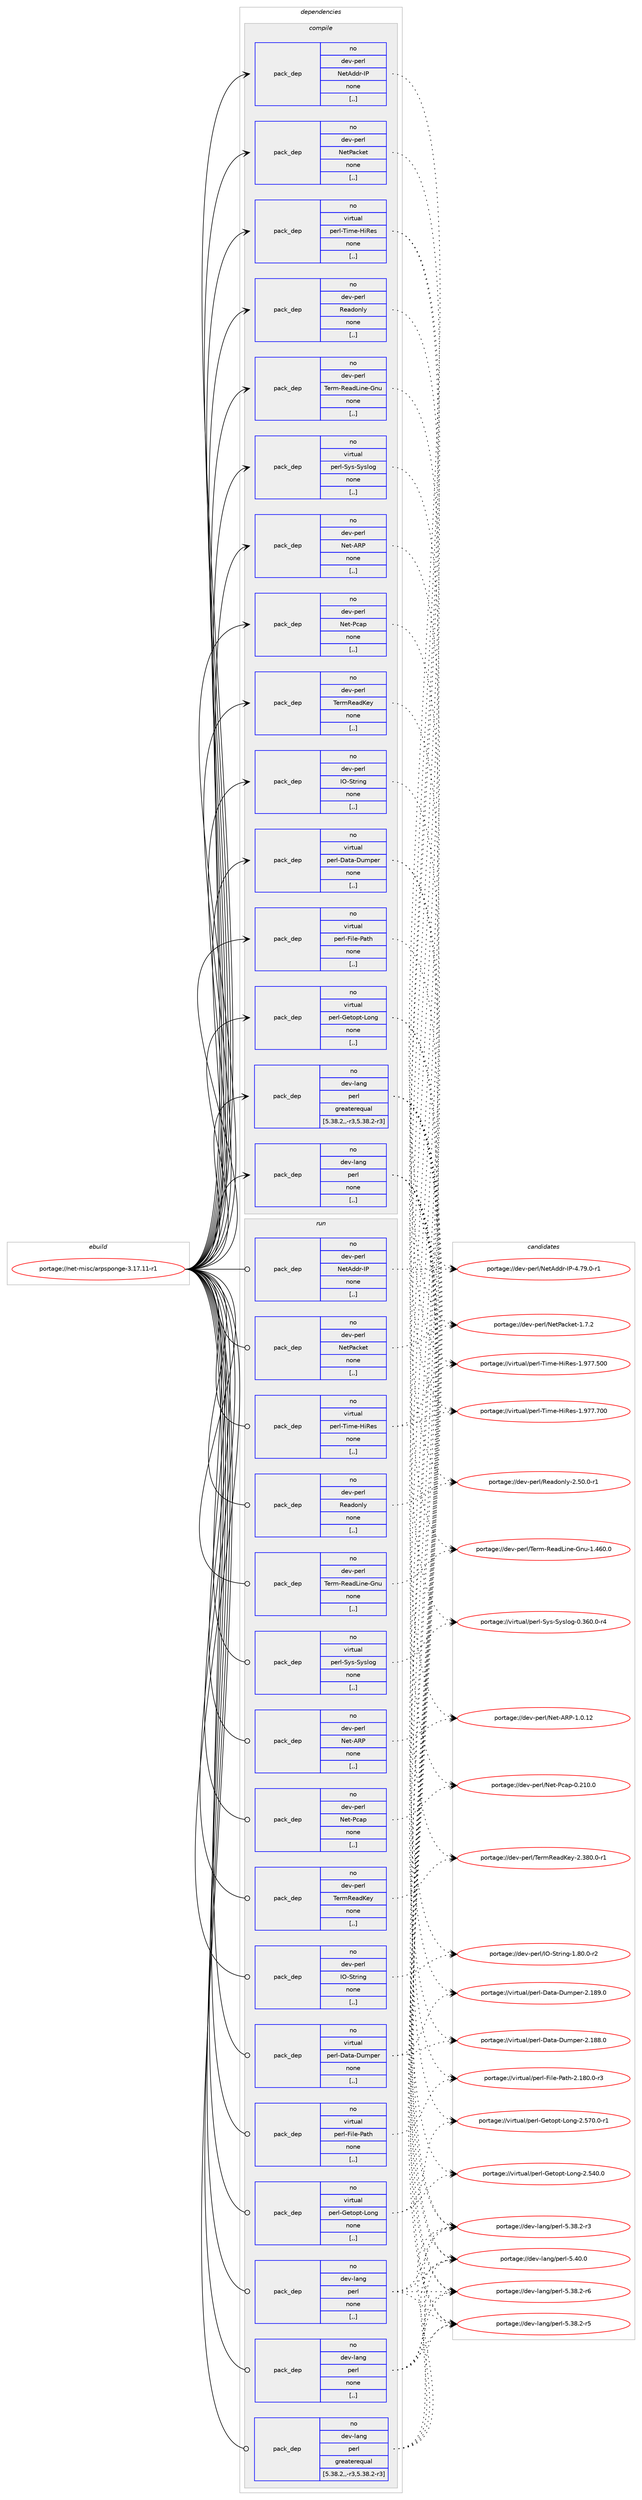digraph prolog {

# *************
# Graph options
# *************

newrank=true;
concentrate=true;
compound=true;
graph [rankdir=LR,fontname=Helvetica,fontsize=10,ranksep=1.5];#, ranksep=2.5, nodesep=0.2];
edge  [arrowhead=vee];
node  [fontname=Helvetica,fontsize=10];

# **********
# The ebuild
# **********

subgraph cluster_leftcol {
color=gray;
rank=same;
label=<<i>ebuild</i>>;
id [label="portage://net-misc/arpsponge-3.17.11-r1", color=red, width=4, href="../net-misc/arpsponge-3.17.11-r1.svg"];
}

# ****************
# The dependencies
# ****************

subgraph cluster_midcol {
color=gray;
label=<<i>dependencies</i>>;
subgraph cluster_compile {
fillcolor="#eeeeee";
style=filled;
label=<<i>compile</i>>;
subgraph pack260498 {
dependency356159 [label=<<TABLE BORDER="0" CELLBORDER="1" CELLSPACING="0" CELLPADDING="4" WIDTH="220"><TR><TD ROWSPAN="6" CELLPADDING="30">pack_dep</TD></TR><TR><TD WIDTH="110">no</TD></TR><TR><TD>dev-lang</TD></TR><TR><TD>perl</TD></TR><TR><TD>greaterequal</TD></TR><TR><TD>[5.38.2,,-r3,5.38.2-r3]</TD></TR></TABLE>>, shape=none, color=blue];
}
id:e -> dependency356159:w [weight=20,style="solid",arrowhead="vee"];
subgraph pack260499 {
dependency356160 [label=<<TABLE BORDER="0" CELLBORDER="1" CELLSPACING="0" CELLPADDING="4" WIDTH="220"><TR><TD ROWSPAN="6" CELLPADDING="30">pack_dep</TD></TR><TR><TD WIDTH="110">no</TD></TR><TR><TD>dev-lang</TD></TR><TR><TD>perl</TD></TR><TR><TD>none</TD></TR><TR><TD>[,,]</TD></TR></TABLE>>, shape=none, color=blue];
}
id:e -> dependency356160:w [weight=20,style="solid",arrowhead="vee"];
subgraph pack260500 {
dependency356161 [label=<<TABLE BORDER="0" CELLBORDER="1" CELLSPACING="0" CELLPADDING="4" WIDTH="220"><TR><TD ROWSPAN="6" CELLPADDING="30">pack_dep</TD></TR><TR><TD WIDTH="110">no</TD></TR><TR><TD>dev-perl</TD></TR><TR><TD>IO-String</TD></TR><TR><TD>none</TD></TR><TR><TD>[,,]</TD></TR></TABLE>>, shape=none, color=blue];
}
id:e -> dependency356161:w [weight=20,style="solid",arrowhead="vee"];
subgraph pack260501 {
dependency356162 [label=<<TABLE BORDER="0" CELLBORDER="1" CELLSPACING="0" CELLPADDING="4" WIDTH="220"><TR><TD ROWSPAN="6" CELLPADDING="30">pack_dep</TD></TR><TR><TD WIDTH="110">no</TD></TR><TR><TD>dev-perl</TD></TR><TR><TD>Net-ARP</TD></TR><TR><TD>none</TD></TR><TR><TD>[,,]</TD></TR></TABLE>>, shape=none, color=blue];
}
id:e -> dependency356162:w [weight=20,style="solid",arrowhead="vee"];
subgraph pack260502 {
dependency356163 [label=<<TABLE BORDER="0" CELLBORDER="1" CELLSPACING="0" CELLPADDING="4" WIDTH="220"><TR><TD ROWSPAN="6" CELLPADDING="30">pack_dep</TD></TR><TR><TD WIDTH="110">no</TD></TR><TR><TD>dev-perl</TD></TR><TR><TD>Net-Pcap</TD></TR><TR><TD>none</TD></TR><TR><TD>[,,]</TD></TR></TABLE>>, shape=none, color=blue];
}
id:e -> dependency356163:w [weight=20,style="solid",arrowhead="vee"];
subgraph pack260503 {
dependency356164 [label=<<TABLE BORDER="0" CELLBORDER="1" CELLSPACING="0" CELLPADDING="4" WIDTH="220"><TR><TD ROWSPAN="6" CELLPADDING="30">pack_dep</TD></TR><TR><TD WIDTH="110">no</TD></TR><TR><TD>dev-perl</TD></TR><TR><TD>NetAddr-IP</TD></TR><TR><TD>none</TD></TR><TR><TD>[,,]</TD></TR></TABLE>>, shape=none, color=blue];
}
id:e -> dependency356164:w [weight=20,style="solid",arrowhead="vee"];
subgraph pack260504 {
dependency356165 [label=<<TABLE BORDER="0" CELLBORDER="1" CELLSPACING="0" CELLPADDING="4" WIDTH="220"><TR><TD ROWSPAN="6" CELLPADDING="30">pack_dep</TD></TR><TR><TD WIDTH="110">no</TD></TR><TR><TD>dev-perl</TD></TR><TR><TD>NetPacket</TD></TR><TR><TD>none</TD></TR><TR><TD>[,,]</TD></TR></TABLE>>, shape=none, color=blue];
}
id:e -> dependency356165:w [weight=20,style="solid",arrowhead="vee"];
subgraph pack260505 {
dependency356166 [label=<<TABLE BORDER="0" CELLBORDER="1" CELLSPACING="0" CELLPADDING="4" WIDTH="220"><TR><TD ROWSPAN="6" CELLPADDING="30">pack_dep</TD></TR><TR><TD WIDTH="110">no</TD></TR><TR><TD>dev-perl</TD></TR><TR><TD>Readonly</TD></TR><TR><TD>none</TD></TR><TR><TD>[,,]</TD></TR></TABLE>>, shape=none, color=blue];
}
id:e -> dependency356166:w [weight=20,style="solid",arrowhead="vee"];
subgraph pack260506 {
dependency356167 [label=<<TABLE BORDER="0" CELLBORDER="1" CELLSPACING="0" CELLPADDING="4" WIDTH="220"><TR><TD ROWSPAN="6" CELLPADDING="30">pack_dep</TD></TR><TR><TD WIDTH="110">no</TD></TR><TR><TD>dev-perl</TD></TR><TR><TD>Term-ReadLine-Gnu</TD></TR><TR><TD>none</TD></TR><TR><TD>[,,]</TD></TR></TABLE>>, shape=none, color=blue];
}
id:e -> dependency356167:w [weight=20,style="solid",arrowhead="vee"];
subgraph pack260507 {
dependency356168 [label=<<TABLE BORDER="0" CELLBORDER="1" CELLSPACING="0" CELLPADDING="4" WIDTH="220"><TR><TD ROWSPAN="6" CELLPADDING="30">pack_dep</TD></TR><TR><TD WIDTH="110">no</TD></TR><TR><TD>dev-perl</TD></TR><TR><TD>TermReadKey</TD></TR><TR><TD>none</TD></TR><TR><TD>[,,]</TD></TR></TABLE>>, shape=none, color=blue];
}
id:e -> dependency356168:w [weight=20,style="solid",arrowhead="vee"];
subgraph pack260508 {
dependency356169 [label=<<TABLE BORDER="0" CELLBORDER="1" CELLSPACING="0" CELLPADDING="4" WIDTH="220"><TR><TD ROWSPAN="6" CELLPADDING="30">pack_dep</TD></TR><TR><TD WIDTH="110">no</TD></TR><TR><TD>virtual</TD></TR><TR><TD>perl-Data-Dumper</TD></TR><TR><TD>none</TD></TR><TR><TD>[,,]</TD></TR></TABLE>>, shape=none, color=blue];
}
id:e -> dependency356169:w [weight=20,style="solid",arrowhead="vee"];
subgraph pack260509 {
dependency356170 [label=<<TABLE BORDER="0" CELLBORDER="1" CELLSPACING="0" CELLPADDING="4" WIDTH="220"><TR><TD ROWSPAN="6" CELLPADDING="30">pack_dep</TD></TR><TR><TD WIDTH="110">no</TD></TR><TR><TD>virtual</TD></TR><TR><TD>perl-File-Path</TD></TR><TR><TD>none</TD></TR><TR><TD>[,,]</TD></TR></TABLE>>, shape=none, color=blue];
}
id:e -> dependency356170:w [weight=20,style="solid",arrowhead="vee"];
subgraph pack260510 {
dependency356171 [label=<<TABLE BORDER="0" CELLBORDER="1" CELLSPACING="0" CELLPADDING="4" WIDTH="220"><TR><TD ROWSPAN="6" CELLPADDING="30">pack_dep</TD></TR><TR><TD WIDTH="110">no</TD></TR><TR><TD>virtual</TD></TR><TR><TD>perl-Getopt-Long</TD></TR><TR><TD>none</TD></TR><TR><TD>[,,]</TD></TR></TABLE>>, shape=none, color=blue];
}
id:e -> dependency356171:w [weight=20,style="solid",arrowhead="vee"];
subgraph pack260511 {
dependency356172 [label=<<TABLE BORDER="0" CELLBORDER="1" CELLSPACING="0" CELLPADDING="4" WIDTH="220"><TR><TD ROWSPAN="6" CELLPADDING="30">pack_dep</TD></TR><TR><TD WIDTH="110">no</TD></TR><TR><TD>virtual</TD></TR><TR><TD>perl-Sys-Syslog</TD></TR><TR><TD>none</TD></TR><TR><TD>[,,]</TD></TR></TABLE>>, shape=none, color=blue];
}
id:e -> dependency356172:w [weight=20,style="solid",arrowhead="vee"];
subgraph pack260512 {
dependency356173 [label=<<TABLE BORDER="0" CELLBORDER="1" CELLSPACING="0" CELLPADDING="4" WIDTH="220"><TR><TD ROWSPAN="6" CELLPADDING="30">pack_dep</TD></TR><TR><TD WIDTH="110">no</TD></TR><TR><TD>virtual</TD></TR><TR><TD>perl-Time-HiRes</TD></TR><TR><TD>none</TD></TR><TR><TD>[,,]</TD></TR></TABLE>>, shape=none, color=blue];
}
id:e -> dependency356173:w [weight=20,style="solid",arrowhead="vee"];
}
subgraph cluster_compileandrun {
fillcolor="#eeeeee";
style=filled;
label=<<i>compile and run</i>>;
}
subgraph cluster_run {
fillcolor="#eeeeee";
style=filled;
label=<<i>run</i>>;
subgraph pack260513 {
dependency356174 [label=<<TABLE BORDER="0" CELLBORDER="1" CELLSPACING="0" CELLPADDING="4" WIDTH="220"><TR><TD ROWSPAN="6" CELLPADDING="30">pack_dep</TD></TR><TR><TD WIDTH="110">no</TD></TR><TR><TD>dev-lang</TD></TR><TR><TD>perl</TD></TR><TR><TD>greaterequal</TD></TR><TR><TD>[5.38.2,,-r3,5.38.2-r3]</TD></TR></TABLE>>, shape=none, color=blue];
}
id:e -> dependency356174:w [weight=20,style="solid",arrowhead="odot"];
subgraph pack260514 {
dependency356175 [label=<<TABLE BORDER="0" CELLBORDER="1" CELLSPACING="0" CELLPADDING="4" WIDTH="220"><TR><TD ROWSPAN="6" CELLPADDING="30">pack_dep</TD></TR><TR><TD WIDTH="110">no</TD></TR><TR><TD>dev-lang</TD></TR><TR><TD>perl</TD></TR><TR><TD>none</TD></TR><TR><TD>[,,]</TD></TR></TABLE>>, shape=none, color=blue];
}
id:e -> dependency356175:w [weight=20,style="solid",arrowhead="odot"];
subgraph pack260515 {
dependency356176 [label=<<TABLE BORDER="0" CELLBORDER="1" CELLSPACING="0" CELLPADDING="4" WIDTH="220"><TR><TD ROWSPAN="6" CELLPADDING="30">pack_dep</TD></TR><TR><TD WIDTH="110">no</TD></TR><TR><TD>dev-lang</TD></TR><TR><TD>perl</TD></TR><TR><TD>none</TD></TR><TR><TD>[,,]</TD></TR></TABLE>>, shape=none, color=blue];
}
id:e -> dependency356176:w [weight=20,style="solid",arrowhead="odot"];
subgraph pack260516 {
dependency356177 [label=<<TABLE BORDER="0" CELLBORDER="1" CELLSPACING="0" CELLPADDING="4" WIDTH="220"><TR><TD ROWSPAN="6" CELLPADDING="30">pack_dep</TD></TR><TR><TD WIDTH="110">no</TD></TR><TR><TD>dev-perl</TD></TR><TR><TD>IO-String</TD></TR><TR><TD>none</TD></TR><TR><TD>[,,]</TD></TR></TABLE>>, shape=none, color=blue];
}
id:e -> dependency356177:w [weight=20,style="solid",arrowhead="odot"];
subgraph pack260517 {
dependency356178 [label=<<TABLE BORDER="0" CELLBORDER="1" CELLSPACING="0" CELLPADDING="4" WIDTH="220"><TR><TD ROWSPAN="6" CELLPADDING="30">pack_dep</TD></TR><TR><TD WIDTH="110">no</TD></TR><TR><TD>dev-perl</TD></TR><TR><TD>Net-ARP</TD></TR><TR><TD>none</TD></TR><TR><TD>[,,]</TD></TR></TABLE>>, shape=none, color=blue];
}
id:e -> dependency356178:w [weight=20,style="solid",arrowhead="odot"];
subgraph pack260518 {
dependency356179 [label=<<TABLE BORDER="0" CELLBORDER="1" CELLSPACING="0" CELLPADDING="4" WIDTH="220"><TR><TD ROWSPAN="6" CELLPADDING="30">pack_dep</TD></TR><TR><TD WIDTH="110">no</TD></TR><TR><TD>dev-perl</TD></TR><TR><TD>Net-Pcap</TD></TR><TR><TD>none</TD></TR><TR><TD>[,,]</TD></TR></TABLE>>, shape=none, color=blue];
}
id:e -> dependency356179:w [weight=20,style="solid",arrowhead="odot"];
subgraph pack260519 {
dependency356180 [label=<<TABLE BORDER="0" CELLBORDER="1" CELLSPACING="0" CELLPADDING="4" WIDTH="220"><TR><TD ROWSPAN="6" CELLPADDING="30">pack_dep</TD></TR><TR><TD WIDTH="110">no</TD></TR><TR><TD>dev-perl</TD></TR><TR><TD>NetAddr-IP</TD></TR><TR><TD>none</TD></TR><TR><TD>[,,]</TD></TR></TABLE>>, shape=none, color=blue];
}
id:e -> dependency356180:w [weight=20,style="solid",arrowhead="odot"];
subgraph pack260520 {
dependency356181 [label=<<TABLE BORDER="0" CELLBORDER="1" CELLSPACING="0" CELLPADDING="4" WIDTH="220"><TR><TD ROWSPAN="6" CELLPADDING="30">pack_dep</TD></TR><TR><TD WIDTH="110">no</TD></TR><TR><TD>dev-perl</TD></TR><TR><TD>NetPacket</TD></TR><TR><TD>none</TD></TR><TR><TD>[,,]</TD></TR></TABLE>>, shape=none, color=blue];
}
id:e -> dependency356181:w [weight=20,style="solid",arrowhead="odot"];
subgraph pack260521 {
dependency356182 [label=<<TABLE BORDER="0" CELLBORDER="1" CELLSPACING="0" CELLPADDING="4" WIDTH="220"><TR><TD ROWSPAN="6" CELLPADDING="30">pack_dep</TD></TR><TR><TD WIDTH="110">no</TD></TR><TR><TD>dev-perl</TD></TR><TR><TD>Readonly</TD></TR><TR><TD>none</TD></TR><TR><TD>[,,]</TD></TR></TABLE>>, shape=none, color=blue];
}
id:e -> dependency356182:w [weight=20,style="solid",arrowhead="odot"];
subgraph pack260522 {
dependency356183 [label=<<TABLE BORDER="0" CELLBORDER="1" CELLSPACING="0" CELLPADDING="4" WIDTH="220"><TR><TD ROWSPAN="6" CELLPADDING="30">pack_dep</TD></TR><TR><TD WIDTH="110">no</TD></TR><TR><TD>dev-perl</TD></TR><TR><TD>Term-ReadLine-Gnu</TD></TR><TR><TD>none</TD></TR><TR><TD>[,,]</TD></TR></TABLE>>, shape=none, color=blue];
}
id:e -> dependency356183:w [weight=20,style="solid",arrowhead="odot"];
subgraph pack260523 {
dependency356184 [label=<<TABLE BORDER="0" CELLBORDER="1" CELLSPACING="0" CELLPADDING="4" WIDTH="220"><TR><TD ROWSPAN="6" CELLPADDING="30">pack_dep</TD></TR><TR><TD WIDTH="110">no</TD></TR><TR><TD>dev-perl</TD></TR><TR><TD>TermReadKey</TD></TR><TR><TD>none</TD></TR><TR><TD>[,,]</TD></TR></TABLE>>, shape=none, color=blue];
}
id:e -> dependency356184:w [weight=20,style="solid",arrowhead="odot"];
subgraph pack260524 {
dependency356185 [label=<<TABLE BORDER="0" CELLBORDER="1" CELLSPACING="0" CELLPADDING="4" WIDTH="220"><TR><TD ROWSPAN="6" CELLPADDING="30">pack_dep</TD></TR><TR><TD WIDTH="110">no</TD></TR><TR><TD>virtual</TD></TR><TR><TD>perl-Data-Dumper</TD></TR><TR><TD>none</TD></TR><TR><TD>[,,]</TD></TR></TABLE>>, shape=none, color=blue];
}
id:e -> dependency356185:w [weight=20,style="solid",arrowhead="odot"];
subgraph pack260525 {
dependency356186 [label=<<TABLE BORDER="0" CELLBORDER="1" CELLSPACING="0" CELLPADDING="4" WIDTH="220"><TR><TD ROWSPAN="6" CELLPADDING="30">pack_dep</TD></TR><TR><TD WIDTH="110">no</TD></TR><TR><TD>virtual</TD></TR><TR><TD>perl-File-Path</TD></TR><TR><TD>none</TD></TR><TR><TD>[,,]</TD></TR></TABLE>>, shape=none, color=blue];
}
id:e -> dependency356186:w [weight=20,style="solid",arrowhead="odot"];
subgraph pack260526 {
dependency356187 [label=<<TABLE BORDER="0" CELLBORDER="1" CELLSPACING="0" CELLPADDING="4" WIDTH="220"><TR><TD ROWSPAN="6" CELLPADDING="30">pack_dep</TD></TR><TR><TD WIDTH="110">no</TD></TR><TR><TD>virtual</TD></TR><TR><TD>perl-Getopt-Long</TD></TR><TR><TD>none</TD></TR><TR><TD>[,,]</TD></TR></TABLE>>, shape=none, color=blue];
}
id:e -> dependency356187:w [weight=20,style="solid",arrowhead="odot"];
subgraph pack260527 {
dependency356188 [label=<<TABLE BORDER="0" CELLBORDER="1" CELLSPACING="0" CELLPADDING="4" WIDTH="220"><TR><TD ROWSPAN="6" CELLPADDING="30">pack_dep</TD></TR><TR><TD WIDTH="110">no</TD></TR><TR><TD>virtual</TD></TR><TR><TD>perl-Sys-Syslog</TD></TR><TR><TD>none</TD></TR><TR><TD>[,,]</TD></TR></TABLE>>, shape=none, color=blue];
}
id:e -> dependency356188:w [weight=20,style="solid",arrowhead="odot"];
subgraph pack260528 {
dependency356189 [label=<<TABLE BORDER="0" CELLBORDER="1" CELLSPACING="0" CELLPADDING="4" WIDTH="220"><TR><TD ROWSPAN="6" CELLPADDING="30">pack_dep</TD></TR><TR><TD WIDTH="110">no</TD></TR><TR><TD>virtual</TD></TR><TR><TD>perl-Time-HiRes</TD></TR><TR><TD>none</TD></TR><TR><TD>[,,]</TD></TR></TABLE>>, shape=none, color=blue];
}
id:e -> dependency356189:w [weight=20,style="solid",arrowhead="odot"];
}
}

# **************
# The candidates
# **************

subgraph cluster_choices {
rank=same;
color=gray;
label=<<i>candidates</i>>;

subgraph choice260498 {
color=black;
nodesep=1;
choice100101118451089711010347112101114108455346515646504511451 [label="portage://dev-lang/perl-5.38.2-r3", color=red, width=4,href="../dev-lang/perl-5.38.2-r3.svg"];
choice100101118451089711010347112101114108455346515646504511453 [label="portage://dev-lang/perl-5.38.2-r5", color=red, width=4,href="../dev-lang/perl-5.38.2-r5.svg"];
choice100101118451089711010347112101114108455346515646504511454 [label="portage://dev-lang/perl-5.38.2-r6", color=red, width=4,href="../dev-lang/perl-5.38.2-r6.svg"];
choice10010111845108971101034711210111410845534652484648 [label="portage://dev-lang/perl-5.40.0", color=red, width=4,href="../dev-lang/perl-5.40.0.svg"];
dependency356159:e -> choice100101118451089711010347112101114108455346515646504511451:w [style=dotted,weight="100"];
dependency356159:e -> choice100101118451089711010347112101114108455346515646504511453:w [style=dotted,weight="100"];
dependency356159:e -> choice100101118451089711010347112101114108455346515646504511454:w [style=dotted,weight="100"];
dependency356159:e -> choice10010111845108971101034711210111410845534652484648:w [style=dotted,weight="100"];
}
subgraph choice260499 {
color=black;
nodesep=1;
choice100101118451089711010347112101114108455346515646504511451 [label="portage://dev-lang/perl-5.38.2-r3", color=red, width=4,href="../dev-lang/perl-5.38.2-r3.svg"];
choice100101118451089711010347112101114108455346515646504511453 [label="portage://dev-lang/perl-5.38.2-r5", color=red, width=4,href="../dev-lang/perl-5.38.2-r5.svg"];
choice100101118451089711010347112101114108455346515646504511454 [label="portage://dev-lang/perl-5.38.2-r6", color=red, width=4,href="../dev-lang/perl-5.38.2-r6.svg"];
choice10010111845108971101034711210111410845534652484648 [label="portage://dev-lang/perl-5.40.0", color=red, width=4,href="../dev-lang/perl-5.40.0.svg"];
dependency356160:e -> choice100101118451089711010347112101114108455346515646504511451:w [style=dotted,weight="100"];
dependency356160:e -> choice100101118451089711010347112101114108455346515646504511453:w [style=dotted,weight="100"];
dependency356160:e -> choice100101118451089711010347112101114108455346515646504511454:w [style=dotted,weight="100"];
dependency356160:e -> choice10010111845108971101034711210111410845534652484648:w [style=dotted,weight="100"];
}
subgraph choice260500 {
color=black;
nodesep=1;
choice100101118451121011141084773794583116114105110103454946564846484511450 [label="portage://dev-perl/IO-String-1.80.0-r2", color=red, width=4,href="../dev-perl/IO-String-1.80.0-r2.svg"];
dependency356161:e -> choice100101118451121011141084773794583116114105110103454946564846484511450:w [style=dotted,weight="100"];
}
subgraph choice260501 {
color=black;
nodesep=1;
choice1001011184511210111410847781011164565828045494648464950 [label="portage://dev-perl/Net-ARP-1.0.12", color=red, width=4,href="../dev-perl/Net-ARP-1.0.12.svg"];
dependency356162:e -> choice1001011184511210111410847781011164565828045494648464950:w [style=dotted,weight="100"];
}
subgraph choice260502 {
color=black;
nodesep=1;
choice100101118451121011141084778101116458099971124548465049484648 [label="portage://dev-perl/Net-Pcap-0.210.0", color=red, width=4,href="../dev-perl/Net-Pcap-0.210.0.svg"];
dependency356163:e -> choice100101118451121011141084778101116458099971124548465049484648:w [style=dotted,weight="100"];
}
subgraph choice260503 {
color=black;
nodesep=1;
choice10010111845112101114108477810111665100100114457380455246555746484511449 [label="portage://dev-perl/NetAddr-IP-4.79.0-r1", color=red, width=4,href="../dev-perl/NetAddr-IP-4.79.0-r1.svg"];
dependency356164:e -> choice10010111845112101114108477810111665100100114457380455246555746484511449:w [style=dotted,weight="100"];
}
subgraph choice260504 {
color=black;
nodesep=1;
choice100101118451121011141084778101116809799107101116454946554650 [label="portage://dev-perl/NetPacket-1.7.2", color=red, width=4,href="../dev-perl/NetPacket-1.7.2.svg"];
dependency356165:e -> choice100101118451121011141084778101116809799107101116454946554650:w [style=dotted,weight="100"];
}
subgraph choice260505 {
color=black;
nodesep=1;
choice10010111845112101114108478210197100111110108121455046534846484511449 [label="portage://dev-perl/Readonly-2.50.0-r1", color=red, width=4,href="../dev-perl/Readonly-2.50.0-r1.svg"];
dependency356166:e -> choice10010111845112101114108478210197100111110108121455046534846484511449:w [style=dotted,weight="100"];
}
subgraph choice260506 {
color=black;
nodesep=1;
choice1001011184511210111410847841011141094582101971007610511010145711101174549465254484648 [label="portage://dev-perl/Term-ReadLine-Gnu-1.460.0", color=red, width=4,href="../dev-perl/Term-ReadLine-Gnu-1.460.0.svg"];
dependency356167:e -> choice1001011184511210111410847841011141094582101971007610511010145711101174549465254484648:w [style=dotted,weight="100"];
}
subgraph choice260507 {
color=black;
nodesep=1;
choice10010111845112101114108478410111410982101971007510112145504651564846484511449 [label="portage://dev-perl/TermReadKey-2.380.0-r1", color=red, width=4,href="../dev-perl/TermReadKey-2.380.0-r1.svg"];
dependency356168:e -> choice10010111845112101114108478410111410982101971007510112145504651564846484511449:w [style=dotted,weight="100"];
}
subgraph choice260508 {
color=black;
nodesep=1;
choice11810511411611797108471121011141084568971169745681171091121011144550464956564648 [label="portage://virtual/perl-Data-Dumper-2.188.0", color=red, width=4,href="../virtual/perl-Data-Dumper-2.188.0.svg"];
choice11810511411611797108471121011141084568971169745681171091121011144550464956574648 [label="portage://virtual/perl-Data-Dumper-2.189.0", color=red, width=4,href="../virtual/perl-Data-Dumper-2.189.0.svg"];
dependency356169:e -> choice11810511411611797108471121011141084568971169745681171091121011144550464956564648:w [style=dotted,weight="100"];
dependency356169:e -> choice11810511411611797108471121011141084568971169745681171091121011144550464956574648:w [style=dotted,weight="100"];
}
subgraph choice260509 {
color=black;
nodesep=1;
choice1181051141161179710847112101114108457010510810145809711610445504649564846484511451 [label="portage://virtual/perl-File-Path-2.180.0-r3", color=red, width=4,href="../virtual/perl-File-Path-2.180.0-r3.svg"];
dependency356170:e -> choice1181051141161179710847112101114108457010510810145809711610445504649564846484511451:w [style=dotted,weight="100"];
}
subgraph choice260510 {
color=black;
nodesep=1;
choice1181051141161179710847112101114108457110111611111211645761111101034550465352484648 [label="portage://virtual/perl-Getopt-Long-2.540.0", color=red, width=4,href="../virtual/perl-Getopt-Long-2.540.0.svg"];
choice11810511411611797108471121011141084571101116111112116457611111010345504653554846484511449 [label="portage://virtual/perl-Getopt-Long-2.570.0-r1", color=red, width=4,href="../virtual/perl-Getopt-Long-2.570.0-r1.svg"];
dependency356171:e -> choice1181051141161179710847112101114108457110111611111211645761111101034550465352484648:w [style=dotted,weight="100"];
dependency356171:e -> choice11810511411611797108471121011141084571101116111112116457611111010345504653554846484511449:w [style=dotted,weight="100"];
}
subgraph choice260511 {
color=black;
nodesep=1;
choice11810511411611797108471121011141084583121115458312111510811110345484651544846484511452 [label="portage://virtual/perl-Sys-Syslog-0.360.0-r4", color=red, width=4,href="../virtual/perl-Sys-Syslog-0.360.0-r4.svg"];
dependency356172:e -> choice11810511411611797108471121011141084583121115458312111510811110345484651544846484511452:w [style=dotted,weight="100"];
}
subgraph choice260512 {
color=black;
nodesep=1;
choice1181051141161179710847112101114108458410510910145721058210111545494657555546534848 [label="portage://virtual/perl-Time-HiRes-1.977.500", color=red, width=4,href="../virtual/perl-Time-HiRes-1.977.500.svg"];
choice1181051141161179710847112101114108458410510910145721058210111545494657555546554848 [label="portage://virtual/perl-Time-HiRes-1.977.700", color=red, width=4,href="../virtual/perl-Time-HiRes-1.977.700.svg"];
dependency356173:e -> choice1181051141161179710847112101114108458410510910145721058210111545494657555546534848:w [style=dotted,weight="100"];
dependency356173:e -> choice1181051141161179710847112101114108458410510910145721058210111545494657555546554848:w [style=dotted,weight="100"];
}
subgraph choice260513 {
color=black;
nodesep=1;
choice100101118451089711010347112101114108455346515646504511451 [label="portage://dev-lang/perl-5.38.2-r3", color=red, width=4,href="../dev-lang/perl-5.38.2-r3.svg"];
choice100101118451089711010347112101114108455346515646504511453 [label="portage://dev-lang/perl-5.38.2-r5", color=red, width=4,href="../dev-lang/perl-5.38.2-r5.svg"];
choice100101118451089711010347112101114108455346515646504511454 [label="portage://dev-lang/perl-5.38.2-r6", color=red, width=4,href="../dev-lang/perl-5.38.2-r6.svg"];
choice10010111845108971101034711210111410845534652484648 [label="portage://dev-lang/perl-5.40.0", color=red, width=4,href="../dev-lang/perl-5.40.0.svg"];
dependency356174:e -> choice100101118451089711010347112101114108455346515646504511451:w [style=dotted,weight="100"];
dependency356174:e -> choice100101118451089711010347112101114108455346515646504511453:w [style=dotted,weight="100"];
dependency356174:e -> choice100101118451089711010347112101114108455346515646504511454:w [style=dotted,weight="100"];
dependency356174:e -> choice10010111845108971101034711210111410845534652484648:w [style=dotted,weight="100"];
}
subgraph choice260514 {
color=black;
nodesep=1;
choice100101118451089711010347112101114108455346515646504511451 [label="portage://dev-lang/perl-5.38.2-r3", color=red, width=4,href="../dev-lang/perl-5.38.2-r3.svg"];
choice100101118451089711010347112101114108455346515646504511453 [label="portage://dev-lang/perl-5.38.2-r5", color=red, width=4,href="../dev-lang/perl-5.38.2-r5.svg"];
choice100101118451089711010347112101114108455346515646504511454 [label="portage://dev-lang/perl-5.38.2-r6", color=red, width=4,href="../dev-lang/perl-5.38.2-r6.svg"];
choice10010111845108971101034711210111410845534652484648 [label="portage://dev-lang/perl-5.40.0", color=red, width=4,href="../dev-lang/perl-5.40.0.svg"];
dependency356175:e -> choice100101118451089711010347112101114108455346515646504511451:w [style=dotted,weight="100"];
dependency356175:e -> choice100101118451089711010347112101114108455346515646504511453:w [style=dotted,weight="100"];
dependency356175:e -> choice100101118451089711010347112101114108455346515646504511454:w [style=dotted,weight="100"];
dependency356175:e -> choice10010111845108971101034711210111410845534652484648:w [style=dotted,weight="100"];
}
subgraph choice260515 {
color=black;
nodesep=1;
choice100101118451089711010347112101114108455346515646504511451 [label="portage://dev-lang/perl-5.38.2-r3", color=red, width=4,href="../dev-lang/perl-5.38.2-r3.svg"];
choice100101118451089711010347112101114108455346515646504511453 [label="portage://dev-lang/perl-5.38.2-r5", color=red, width=4,href="../dev-lang/perl-5.38.2-r5.svg"];
choice100101118451089711010347112101114108455346515646504511454 [label="portage://dev-lang/perl-5.38.2-r6", color=red, width=4,href="../dev-lang/perl-5.38.2-r6.svg"];
choice10010111845108971101034711210111410845534652484648 [label="portage://dev-lang/perl-5.40.0", color=red, width=4,href="../dev-lang/perl-5.40.0.svg"];
dependency356176:e -> choice100101118451089711010347112101114108455346515646504511451:w [style=dotted,weight="100"];
dependency356176:e -> choice100101118451089711010347112101114108455346515646504511453:w [style=dotted,weight="100"];
dependency356176:e -> choice100101118451089711010347112101114108455346515646504511454:w [style=dotted,weight="100"];
dependency356176:e -> choice10010111845108971101034711210111410845534652484648:w [style=dotted,weight="100"];
}
subgraph choice260516 {
color=black;
nodesep=1;
choice100101118451121011141084773794583116114105110103454946564846484511450 [label="portage://dev-perl/IO-String-1.80.0-r2", color=red, width=4,href="../dev-perl/IO-String-1.80.0-r2.svg"];
dependency356177:e -> choice100101118451121011141084773794583116114105110103454946564846484511450:w [style=dotted,weight="100"];
}
subgraph choice260517 {
color=black;
nodesep=1;
choice1001011184511210111410847781011164565828045494648464950 [label="portage://dev-perl/Net-ARP-1.0.12", color=red, width=4,href="../dev-perl/Net-ARP-1.0.12.svg"];
dependency356178:e -> choice1001011184511210111410847781011164565828045494648464950:w [style=dotted,weight="100"];
}
subgraph choice260518 {
color=black;
nodesep=1;
choice100101118451121011141084778101116458099971124548465049484648 [label="portage://dev-perl/Net-Pcap-0.210.0", color=red, width=4,href="../dev-perl/Net-Pcap-0.210.0.svg"];
dependency356179:e -> choice100101118451121011141084778101116458099971124548465049484648:w [style=dotted,weight="100"];
}
subgraph choice260519 {
color=black;
nodesep=1;
choice10010111845112101114108477810111665100100114457380455246555746484511449 [label="portage://dev-perl/NetAddr-IP-4.79.0-r1", color=red, width=4,href="../dev-perl/NetAddr-IP-4.79.0-r1.svg"];
dependency356180:e -> choice10010111845112101114108477810111665100100114457380455246555746484511449:w [style=dotted,weight="100"];
}
subgraph choice260520 {
color=black;
nodesep=1;
choice100101118451121011141084778101116809799107101116454946554650 [label="portage://dev-perl/NetPacket-1.7.2", color=red, width=4,href="../dev-perl/NetPacket-1.7.2.svg"];
dependency356181:e -> choice100101118451121011141084778101116809799107101116454946554650:w [style=dotted,weight="100"];
}
subgraph choice260521 {
color=black;
nodesep=1;
choice10010111845112101114108478210197100111110108121455046534846484511449 [label="portage://dev-perl/Readonly-2.50.0-r1", color=red, width=4,href="../dev-perl/Readonly-2.50.0-r1.svg"];
dependency356182:e -> choice10010111845112101114108478210197100111110108121455046534846484511449:w [style=dotted,weight="100"];
}
subgraph choice260522 {
color=black;
nodesep=1;
choice1001011184511210111410847841011141094582101971007610511010145711101174549465254484648 [label="portage://dev-perl/Term-ReadLine-Gnu-1.460.0", color=red, width=4,href="../dev-perl/Term-ReadLine-Gnu-1.460.0.svg"];
dependency356183:e -> choice1001011184511210111410847841011141094582101971007610511010145711101174549465254484648:w [style=dotted,weight="100"];
}
subgraph choice260523 {
color=black;
nodesep=1;
choice10010111845112101114108478410111410982101971007510112145504651564846484511449 [label="portage://dev-perl/TermReadKey-2.380.0-r1", color=red, width=4,href="../dev-perl/TermReadKey-2.380.0-r1.svg"];
dependency356184:e -> choice10010111845112101114108478410111410982101971007510112145504651564846484511449:w [style=dotted,weight="100"];
}
subgraph choice260524 {
color=black;
nodesep=1;
choice11810511411611797108471121011141084568971169745681171091121011144550464956564648 [label="portage://virtual/perl-Data-Dumper-2.188.0", color=red, width=4,href="../virtual/perl-Data-Dumper-2.188.0.svg"];
choice11810511411611797108471121011141084568971169745681171091121011144550464956574648 [label="portage://virtual/perl-Data-Dumper-2.189.0", color=red, width=4,href="../virtual/perl-Data-Dumper-2.189.0.svg"];
dependency356185:e -> choice11810511411611797108471121011141084568971169745681171091121011144550464956564648:w [style=dotted,weight="100"];
dependency356185:e -> choice11810511411611797108471121011141084568971169745681171091121011144550464956574648:w [style=dotted,weight="100"];
}
subgraph choice260525 {
color=black;
nodesep=1;
choice1181051141161179710847112101114108457010510810145809711610445504649564846484511451 [label="portage://virtual/perl-File-Path-2.180.0-r3", color=red, width=4,href="../virtual/perl-File-Path-2.180.0-r3.svg"];
dependency356186:e -> choice1181051141161179710847112101114108457010510810145809711610445504649564846484511451:w [style=dotted,weight="100"];
}
subgraph choice260526 {
color=black;
nodesep=1;
choice1181051141161179710847112101114108457110111611111211645761111101034550465352484648 [label="portage://virtual/perl-Getopt-Long-2.540.0", color=red, width=4,href="../virtual/perl-Getopt-Long-2.540.0.svg"];
choice11810511411611797108471121011141084571101116111112116457611111010345504653554846484511449 [label="portage://virtual/perl-Getopt-Long-2.570.0-r1", color=red, width=4,href="../virtual/perl-Getopt-Long-2.570.0-r1.svg"];
dependency356187:e -> choice1181051141161179710847112101114108457110111611111211645761111101034550465352484648:w [style=dotted,weight="100"];
dependency356187:e -> choice11810511411611797108471121011141084571101116111112116457611111010345504653554846484511449:w [style=dotted,weight="100"];
}
subgraph choice260527 {
color=black;
nodesep=1;
choice11810511411611797108471121011141084583121115458312111510811110345484651544846484511452 [label="portage://virtual/perl-Sys-Syslog-0.360.0-r4", color=red, width=4,href="../virtual/perl-Sys-Syslog-0.360.0-r4.svg"];
dependency356188:e -> choice11810511411611797108471121011141084583121115458312111510811110345484651544846484511452:w [style=dotted,weight="100"];
}
subgraph choice260528 {
color=black;
nodesep=1;
choice1181051141161179710847112101114108458410510910145721058210111545494657555546534848 [label="portage://virtual/perl-Time-HiRes-1.977.500", color=red, width=4,href="../virtual/perl-Time-HiRes-1.977.500.svg"];
choice1181051141161179710847112101114108458410510910145721058210111545494657555546554848 [label="portage://virtual/perl-Time-HiRes-1.977.700", color=red, width=4,href="../virtual/perl-Time-HiRes-1.977.700.svg"];
dependency356189:e -> choice1181051141161179710847112101114108458410510910145721058210111545494657555546534848:w [style=dotted,weight="100"];
dependency356189:e -> choice1181051141161179710847112101114108458410510910145721058210111545494657555546554848:w [style=dotted,weight="100"];
}
}

}
